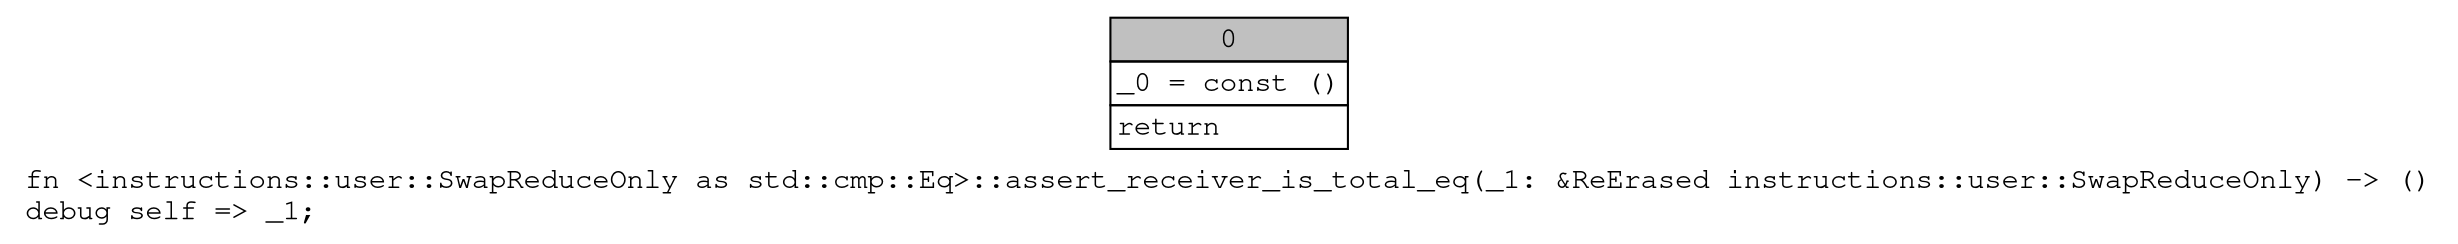 digraph Mir_0_11838 {
    graph [fontname="Courier, monospace"];
    node [fontname="Courier, monospace"];
    edge [fontname="Courier, monospace"];
    label=<fn &lt;instructions::user::SwapReduceOnly as std::cmp::Eq&gt;::assert_receiver_is_total_eq(_1: &amp;ReErased instructions::user::SwapReduceOnly) -&gt; ()<br align="left"/>debug self =&gt; _1;<br align="left"/>>;
    bb0__0_11838 [shape="none", label=<<table border="0" cellborder="1" cellspacing="0"><tr><td bgcolor="gray" align="center" colspan="1">0</td></tr><tr><td align="left" balign="left">_0 = const ()<br/></td></tr><tr><td align="left">return</td></tr></table>>];
}
